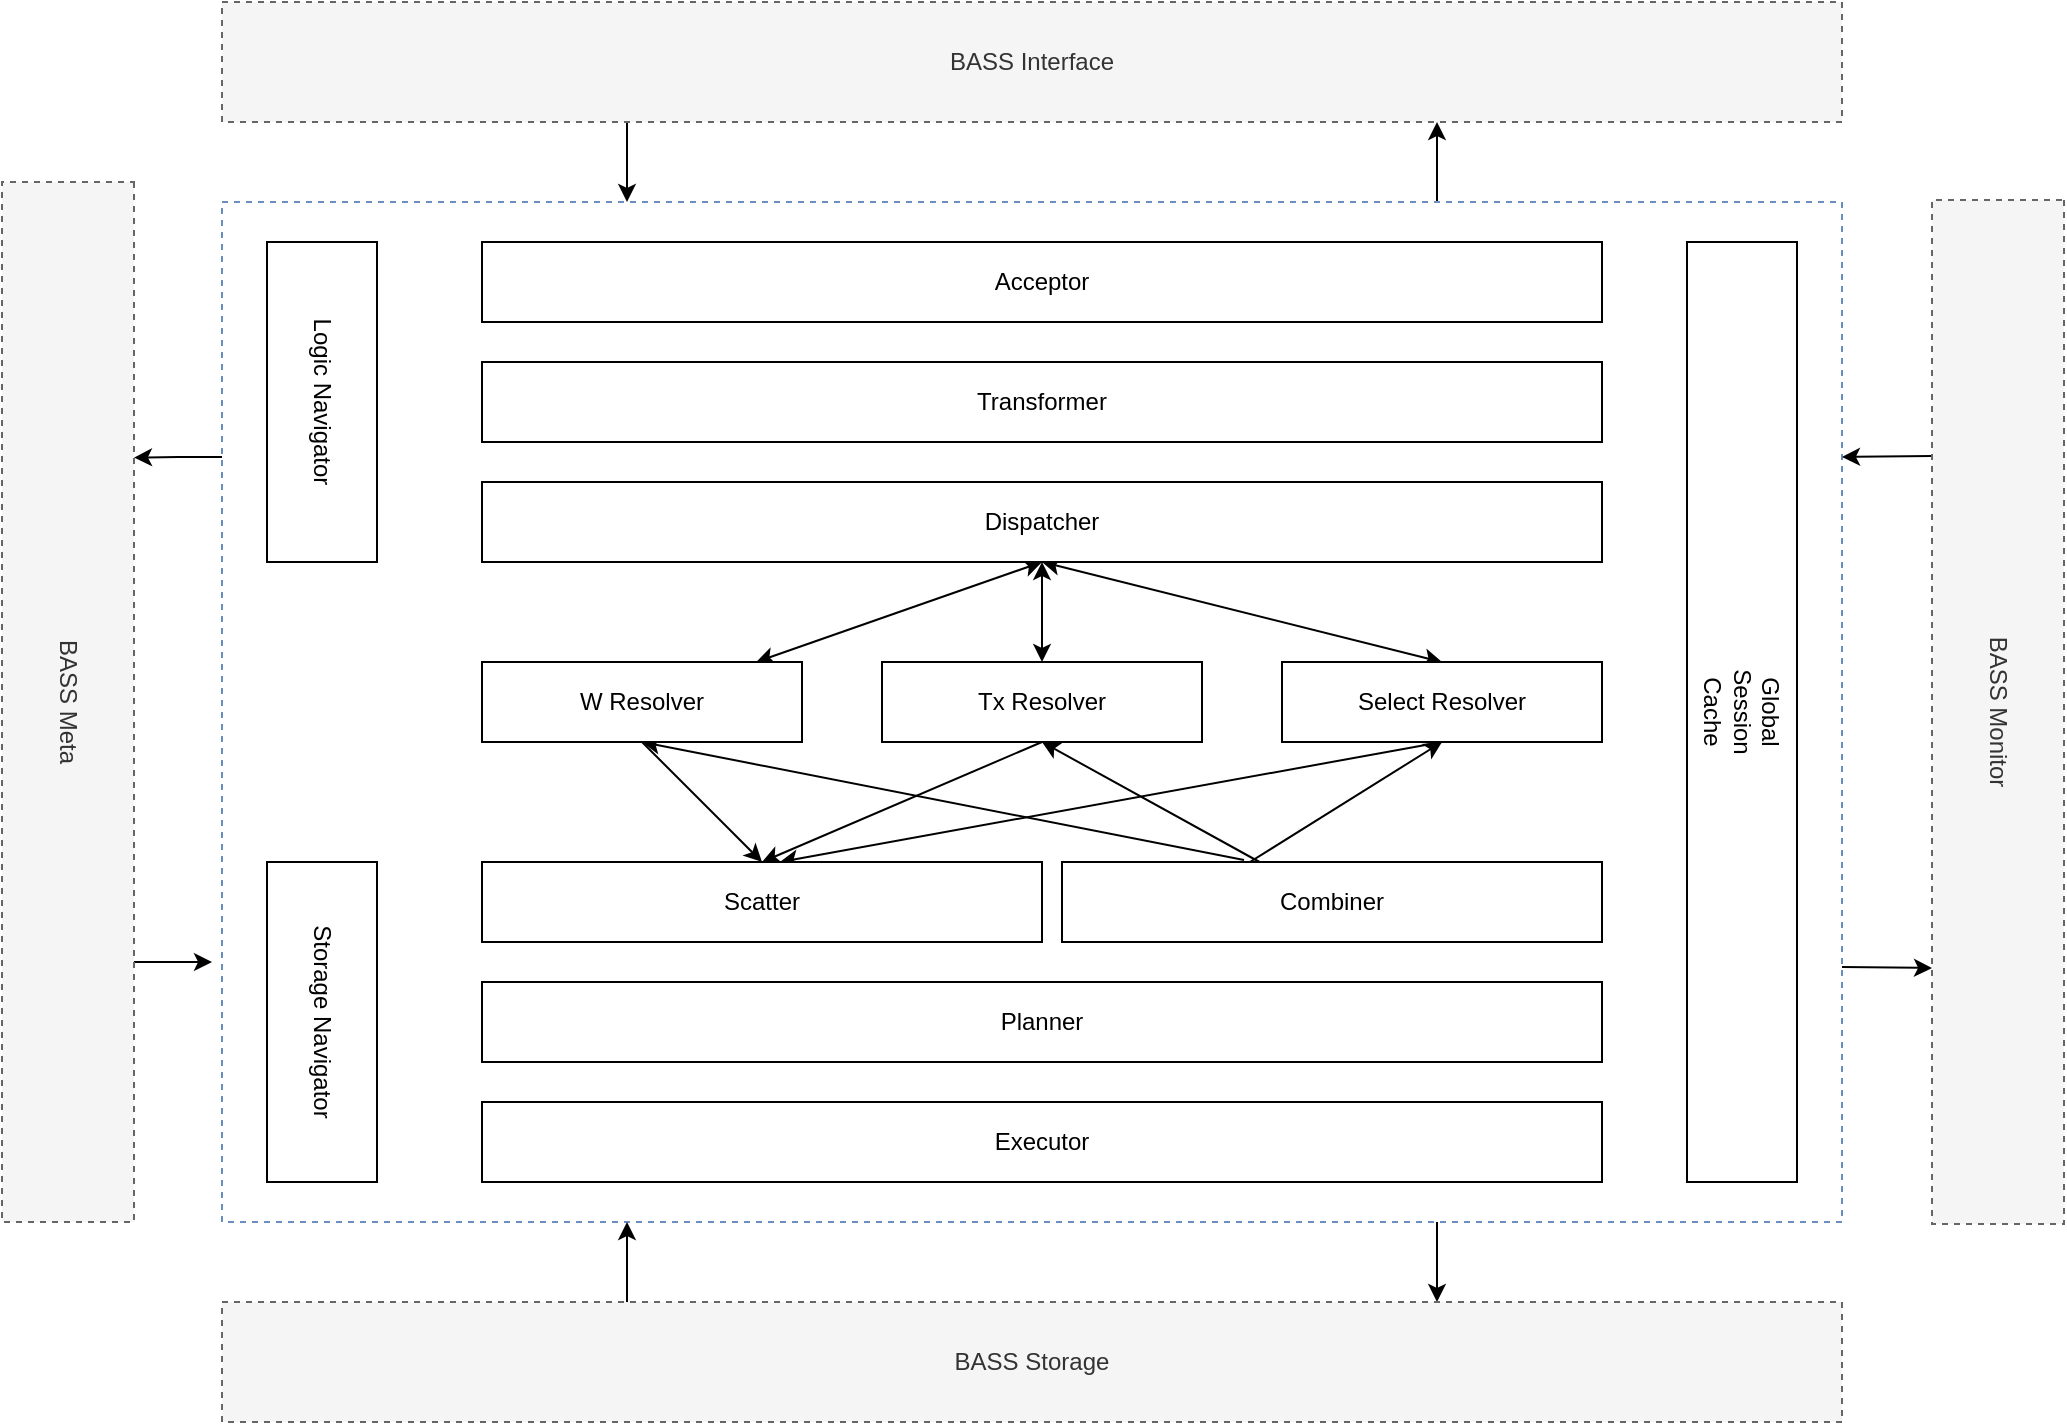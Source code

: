 <mxfile version="13.6.9" type="github">
  <diagram id="TGb3oNdnhi4BOKK4_RZI" name="Page-1">
    <mxGraphModel dx="2182" dy="832" grid="0" gridSize="10" guides="1" tooltips="1" connect="1" arrows="1" fold="1" page="1" pageScale="1" pageWidth="827" pageHeight="1169" math="0" shadow="0">
      <root>
        <mxCell id="0" />
        <mxCell id="1" parent="0" />
        <mxCell id="hoLDoJp1-xSHIWgHGD_z-23" style="edgeStyle=orthogonalEdgeStyle;rounded=0;orthogonalLoop=1;jettySize=auto;html=1;exitX=0.75;exitY=0;exitDx=0;exitDy=0;entryX=0.75;entryY=1;entryDx=0;entryDy=0;" edge="1" parent="1" source="hoLDoJp1-xSHIWgHGD_z-17" target="hoLDoJp1-xSHIWgHGD_z-1">
          <mxGeometry relative="1" as="geometry" />
        </mxCell>
        <mxCell id="hoLDoJp1-xSHIWgHGD_z-25" style="edgeStyle=orthogonalEdgeStyle;rounded=0;orthogonalLoop=1;jettySize=auto;html=1;exitX=0;exitY=0.25;exitDx=0;exitDy=0;entryX=0.265;entryY=0;entryDx=0;entryDy=0;entryPerimeter=0;" edge="1" parent="1" source="hoLDoJp1-xSHIWgHGD_z-17" target="hoLDoJp1-xSHIWgHGD_z-18">
          <mxGeometry relative="1" as="geometry">
            <mxPoint x="-30" y="298" as="targetPoint" />
          </mxGeometry>
        </mxCell>
        <mxCell id="hoLDoJp1-xSHIWgHGD_z-28" style="edgeStyle=orthogonalEdgeStyle;rounded=0;orthogonalLoop=1;jettySize=auto;html=1;exitX=0.75;exitY=1;exitDx=0;exitDy=0;entryX=0.75;entryY=0;entryDx=0;entryDy=0;" edge="1" parent="1" source="hoLDoJp1-xSHIWgHGD_z-17" target="hoLDoJp1-xSHIWgHGD_z-14">
          <mxGeometry relative="1" as="geometry" />
        </mxCell>
        <mxCell id="hoLDoJp1-xSHIWgHGD_z-40" style="edgeStyle=none;rounded=0;orthogonalLoop=1;jettySize=auto;html=1;exitX=1;exitY=0.75;exitDx=0;exitDy=0;entryX=0.75;entryY=1;entryDx=0;entryDy=0;startArrow=none;startFill=0;endArrow=classic;endFill=1;" edge="1" parent="1" source="hoLDoJp1-xSHIWgHGD_z-17" target="hoLDoJp1-xSHIWgHGD_z-38">
          <mxGeometry relative="1" as="geometry" />
        </mxCell>
        <mxCell id="hoLDoJp1-xSHIWgHGD_z-17" value="" style="rounded=0;whiteSpace=wrap;html=1;dashed=1;strokeWidth=1;strokeColor=#6c8ebf;fillColor=none;" vertex="1" parent="1">
          <mxGeometry x="30" y="170" width="810" height="510" as="geometry" />
        </mxCell>
        <mxCell id="hoLDoJp1-xSHIWgHGD_z-22" style="edgeStyle=orthogonalEdgeStyle;rounded=0;orthogonalLoop=1;jettySize=auto;html=1;exitX=0.25;exitY=1;exitDx=0;exitDy=0;entryX=0.25;entryY=0;entryDx=0;entryDy=0;" edge="1" parent="1" source="hoLDoJp1-xSHIWgHGD_z-1" target="hoLDoJp1-xSHIWgHGD_z-17">
          <mxGeometry relative="1" as="geometry" />
        </mxCell>
        <mxCell id="hoLDoJp1-xSHIWgHGD_z-1" value="BASS Interface" style="rounded=0;whiteSpace=wrap;html=1;dashed=1;strokeWidth=1;fillColor=#f5f5f5;strokeColor=#666666;fontColor=#333333;" vertex="1" parent="1">
          <mxGeometry x="30" y="70" width="810" height="60" as="geometry" />
        </mxCell>
        <mxCell id="hoLDoJp1-xSHIWgHGD_z-2" value="Acceptor" style="rounded=0;whiteSpace=wrap;html=1;" vertex="1" parent="1">
          <mxGeometry x="160" y="190" width="560" height="40" as="geometry" />
        </mxCell>
        <mxCell id="hoLDoJp1-xSHIWgHGD_z-3" value="Transformer" style="rounded=0;whiteSpace=wrap;html=1;" vertex="1" parent="1">
          <mxGeometry x="160" y="250" width="560" height="40" as="geometry" />
        </mxCell>
        <mxCell id="hoLDoJp1-xSHIWgHGD_z-29" style="rounded=0;orthogonalLoop=1;jettySize=auto;html=1;exitX=0.5;exitY=1;exitDx=0;exitDy=0;endFill=1;endArrow=classic;startFill=1;startArrow=classic;" edge="1" parent="1" source="hoLDoJp1-xSHIWgHGD_z-4" target="hoLDoJp1-xSHIWgHGD_z-5">
          <mxGeometry relative="1" as="geometry" />
        </mxCell>
        <mxCell id="hoLDoJp1-xSHIWgHGD_z-30" style="edgeStyle=none;rounded=0;orthogonalLoop=1;jettySize=auto;html=1;exitX=0.5;exitY=1;exitDx=0;exitDy=0;entryX=0.5;entryY=0;entryDx=0;entryDy=0;endFill=1;endArrow=classic;startFill=1;startArrow=classic;" edge="1" parent="1" source="hoLDoJp1-xSHIWgHGD_z-4" target="hoLDoJp1-xSHIWgHGD_z-6">
          <mxGeometry relative="1" as="geometry" />
        </mxCell>
        <mxCell id="hoLDoJp1-xSHIWgHGD_z-31" style="edgeStyle=none;rounded=0;orthogonalLoop=1;jettySize=auto;html=1;exitX=0.5;exitY=1;exitDx=0;exitDy=0;entryX=0.5;entryY=0;entryDx=0;entryDy=0;startArrow=classic;startFill=1;" edge="1" parent="1" source="hoLDoJp1-xSHIWgHGD_z-4" target="hoLDoJp1-xSHIWgHGD_z-7">
          <mxGeometry relative="1" as="geometry" />
        </mxCell>
        <mxCell id="hoLDoJp1-xSHIWgHGD_z-4" value="Dispatcher" style="rounded=0;whiteSpace=wrap;html=1;" vertex="1" parent="1">
          <mxGeometry x="160" y="310" width="560" height="40" as="geometry" />
        </mxCell>
        <mxCell id="hoLDoJp1-xSHIWgHGD_z-32" style="edgeStyle=none;rounded=0;orthogonalLoop=1;jettySize=auto;html=1;exitX=0.5;exitY=1;exitDx=0;exitDy=0;entryX=0.5;entryY=0;entryDx=0;entryDy=0;" edge="1" parent="1" source="hoLDoJp1-xSHIWgHGD_z-5" target="hoLDoJp1-xSHIWgHGD_z-8">
          <mxGeometry relative="1" as="geometry" />
        </mxCell>
        <mxCell id="hoLDoJp1-xSHIWgHGD_z-35" style="edgeStyle=none;rounded=0;orthogonalLoop=1;jettySize=auto;html=1;exitX=0.5;exitY=1;exitDx=0;exitDy=0;entryX=0.337;entryY=-0.025;entryDx=0;entryDy=0;entryPerimeter=0;startArrow=classic;startFill=1;endArrow=none;endFill=0;" edge="1" parent="1" source="hoLDoJp1-xSHIWgHGD_z-5" target="hoLDoJp1-xSHIWgHGD_z-12">
          <mxGeometry relative="1" as="geometry" />
        </mxCell>
        <mxCell id="hoLDoJp1-xSHIWgHGD_z-5" value="W Resolver" style="rounded=0;whiteSpace=wrap;html=1;" vertex="1" parent="1">
          <mxGeometry x="160" y="400" width="160" height="40" as="geometry" />
        </mxCell>
        <mxCell id="hoLDoJp1-xSHIWgHGD_z-33" style="edgeStyle=none;rounded=0;orthogonalLoop=1;jettySize=auto;html=1;exitX=0.5;exitY=1;exitDx=0;exitDy=0;entryX=0.5;entryY=0;entryDx=0;entryDy=0;" edge="1" parent="1" source="hoLDoJp1-xSHIWgHGD_z-6" target="hoLDoJp1-xSHIWgHGD_z-8">
          <mxGeometry relative="1" as="geometry" />
        </mxCell>
        <mxCell id="hoLDoJp1-xSHIWgHGD_z-36" style="edgeStyle=none;rounded=0;orthogonalLoop=1;jettySize=auto;html=1;exitX=0.5;exitY=1;exitDx=0;exitDy=0;endFill=0;endArrow=none;startFill=1;startArrow=classic;" edge="1" parent="1" source="hoLDoJp1-xSHIWgHGD_z-6" target="hoLDoJp1-xSHIWgHGD_z-12">
          <mxGeometry relative="1" as="geometry" />
        </mxCell>
        <mxCell id="hoLDoJp1-xSHIWgHGD_z-6" value="Tx Resolver" style="rounded=0;whiteSpace=wrap;html=1;" vertex="1" parent="1">
          <mxGeometry x="360" y="400" width="160" height="40" as="geometry" />
        </mxCell>
        <mxCell id="hoLDoJp1-xSHIWgHGD_z-34" style="edgeStyle=none;rounded=0;orthogonalLoop=1;jettySize=auto;html=1;exitX=0.5;exitY=1;exitDx=0;exitDy=0;entryX=0.532;entryY=0;entryDx=0;entryDy=0;entryPerimeter=0;" edge="1" parent="1" source="hoLDoJp1-xSHIWgHGD_z-7" target="hoLDoJp1-xSHIWgHGD_z-8">
          <mxGeometry relative="1" as="geometry" />
        </mxCell>
        <mxCell id="hoLDoJp1-xSHIWgHGD_z-37" style="edgeStyle=none;rounded=0;orthogonalLoop=1;jettySize=auto;html=1;exitX=0.5;exitY=1;exitDx=0;exitDy=0;entryX=0.348;entryY=0;entryDx=0;entryDy=0;entryPerimeter=0;endFill=0;endArrow=none;startFill=1;startArrow=classic;" edge="1" parent="1" source="hoLDoJp1-xSHIWgHGD_z-7" target="hoLDoJp1-xSHIWgHGD_z-12">
          <mxGeometry relative="1" as="geometry" />
        </mxCell>
        <mxCell id="hoLDoJp1-xSHIWgHGD_z-7" value="Select Resolver" style="rounded=0;whiteSpace=wrap;html=1;" vertex="1" parent="1">
          <mxGeometry x="560" y="400" width="160" height="40" as="geometry" />
        </mxCell>
        <mxCell id="hoLDoJp1-xSHIWgHGD_z-8" value="Scatter" style="rounded=0;whiteSpace=wrap;html=1;" vertex="1" parent="1">
          <mxGeometry x="160" y="500" width="280" height="40" as="geometry" />
        </mxCell>
        <mxCell id="hoLDoJp1-xSHIWgHGD_z-9" value="Planner" style="rounded=0;whiteSpace=wrap;html=1;" vertex="1" parent="1">
          <mxGeometry x="160" y="560" width="560" height="40" as="geometry" />
        </mxCell>
        <mxCell id="hoLDoJp1-xSHIWgHGD_z-10" value="Executor" style="rounded=0;whiteSpace=wrap;html=1;" vertex="1" parent="1">
          <mxGeometry x="160" y="620" width="560" height="40" as="geometry" />
        </mxCell>
        <mxCell id="hoLDoJp1-xSHIWgHGD_z-11" value="Storage Navigator" style="rounded=0;whiteSpace=wrap;html=1;rotation=90;" vertex="1" parent="1">
          <mxGeometry y="552.5" width="160" height="55" as="geometry" />
        </mxCell>
        <mxCell id="hoLDoJp1-xSHIWgHGD_z-12" value="Combiner" style="rounded=0;whiteSpace=wrap;html=1;" vertex="1" parent="1">
          <mxGeometry x="450" y="500" width="270" height="40" as="geometry" />
        </mxCell>
        <mxCell id="hoLDoJp1-xSHIWgHGD_z-13" value="Logic Navigator" style="rounded=0;whiteSpace=wrap;html=1;rotation=90;" vertex="1" parent="1">
          <mxGeometry y="242.5" width="160" height="55" as="geometry" />
        </mxCell>
        <mxCell id="hoLDoJp1-xSHIWgHGD_z-27" style="edgeStyle=orthogonalEdgeStyle;rounded=0;orthogonalLoop=1;jettySize=auto;html=1;exitX=0.25;exitY=0;exitDx=0;exitDy=0;entryX=0.25;entryY=1;entryDx=0;entryDy=0;" edge="1" parent="1" source="hoLDoJp1-xSHIWgHGD_z-14" target="hoLDoJp1-xSHIWgHGD_z-17">
          <mxGeometry relative="1" as="geometry" />
        </mxCell>
        <mxCell id="hoLDoJp1-xSHIWgHGD_z-14" value="BASS Storage" style="rounded=0;whiteSpace=wrap;html=1;dashed=1;fillColor=#f5f5f5;strokeColor=#666666;fontColor=#333333;" vertex="1" parent="1">
          <mxGeometry x="30" y="720" width="810" height="60" as="geometry" />
        </mxCell>
        <mxCell id="hoLDoJp1-xSHIWgHGD_z-15" value="Global&lt;br&gt;Session&lt;br&gt;Cache" style="rounded=0;whiteSpace=wrap;html=1;rotation=90;" vertex="1" parent="1">
          <mxGeometry x="555" y="397.5" width="470" height="55" as="geometry" />
        </mxCell>
        <mxCell id="hoLDoJp1-xSHIWgHGD_z-26" style="edgeStyle=orthogonalEdgeStyle;rounded=0;orthogonalLoop=1;jettySize=auto;html=1;exitX=0.75;exitY=0;exitDx=0;exitDy=0;" edge="1" parent="1" source="hoLDoJp1-xSHIWgHGD_z-18">
          <mxGeometry relative="1" as="geometry">
            <mxPoint x="25" y="550" as="targetPoint" />
          </mxGeometry>
        </mxCell>
        <mxCell id="hoLDoJp1-xSHIWgHGD_z-18" value="BASS Meta" style="rounded=0;whiteSpace=wrap;html=1;dashed=1;rotation=90;fillColor=#f5f5f5;strokeColor=#666666;fontColor=#333333;" vertex="1" parent="1">
          <mxGeometry x="-307" y="387" width="520" height="66" as="geometry" />
        </mxCell>
        <mxCell id="hoLDoJp1-xSHIWgHGD_z-39" style="edgeStyle=none;rounded=0;orthogonalLoop=1;jettySize=auto;html=1;exitX=0.25;exitY=1;exitDx=0;exitDy=0;entryX=1;entryY=0.25;entryDx=0;entryDy=0;startArrow=none;startFill=0;endArrow=classic;endFill=1;" edge="1" parent="1" source="hoLDoJp1-xSHIWgHGD_z-38" target="hoLDoJp1-xSHIWgHGD_z-17">
          <mxGeometry relative="1" as="geometry" />
        </mxCell>
        <mxCell id="hoLDoJp1-xSHIWgHGD_z-38" value="BASS Monitor" style="rounded=0;whiteSpace=wrap;html=1;dashed=1;rotation=90;fillColor=#f5f5f5;strokeColor=#666666;fontColor=#333333;" vertex="1" parent="1">
          <mxGeometry x="662" y="392" width="512" height="66" as="geometry" />
        </mxCell>
      </root>
    </mxGraphModel>
  </diagram>
</mxfile>
